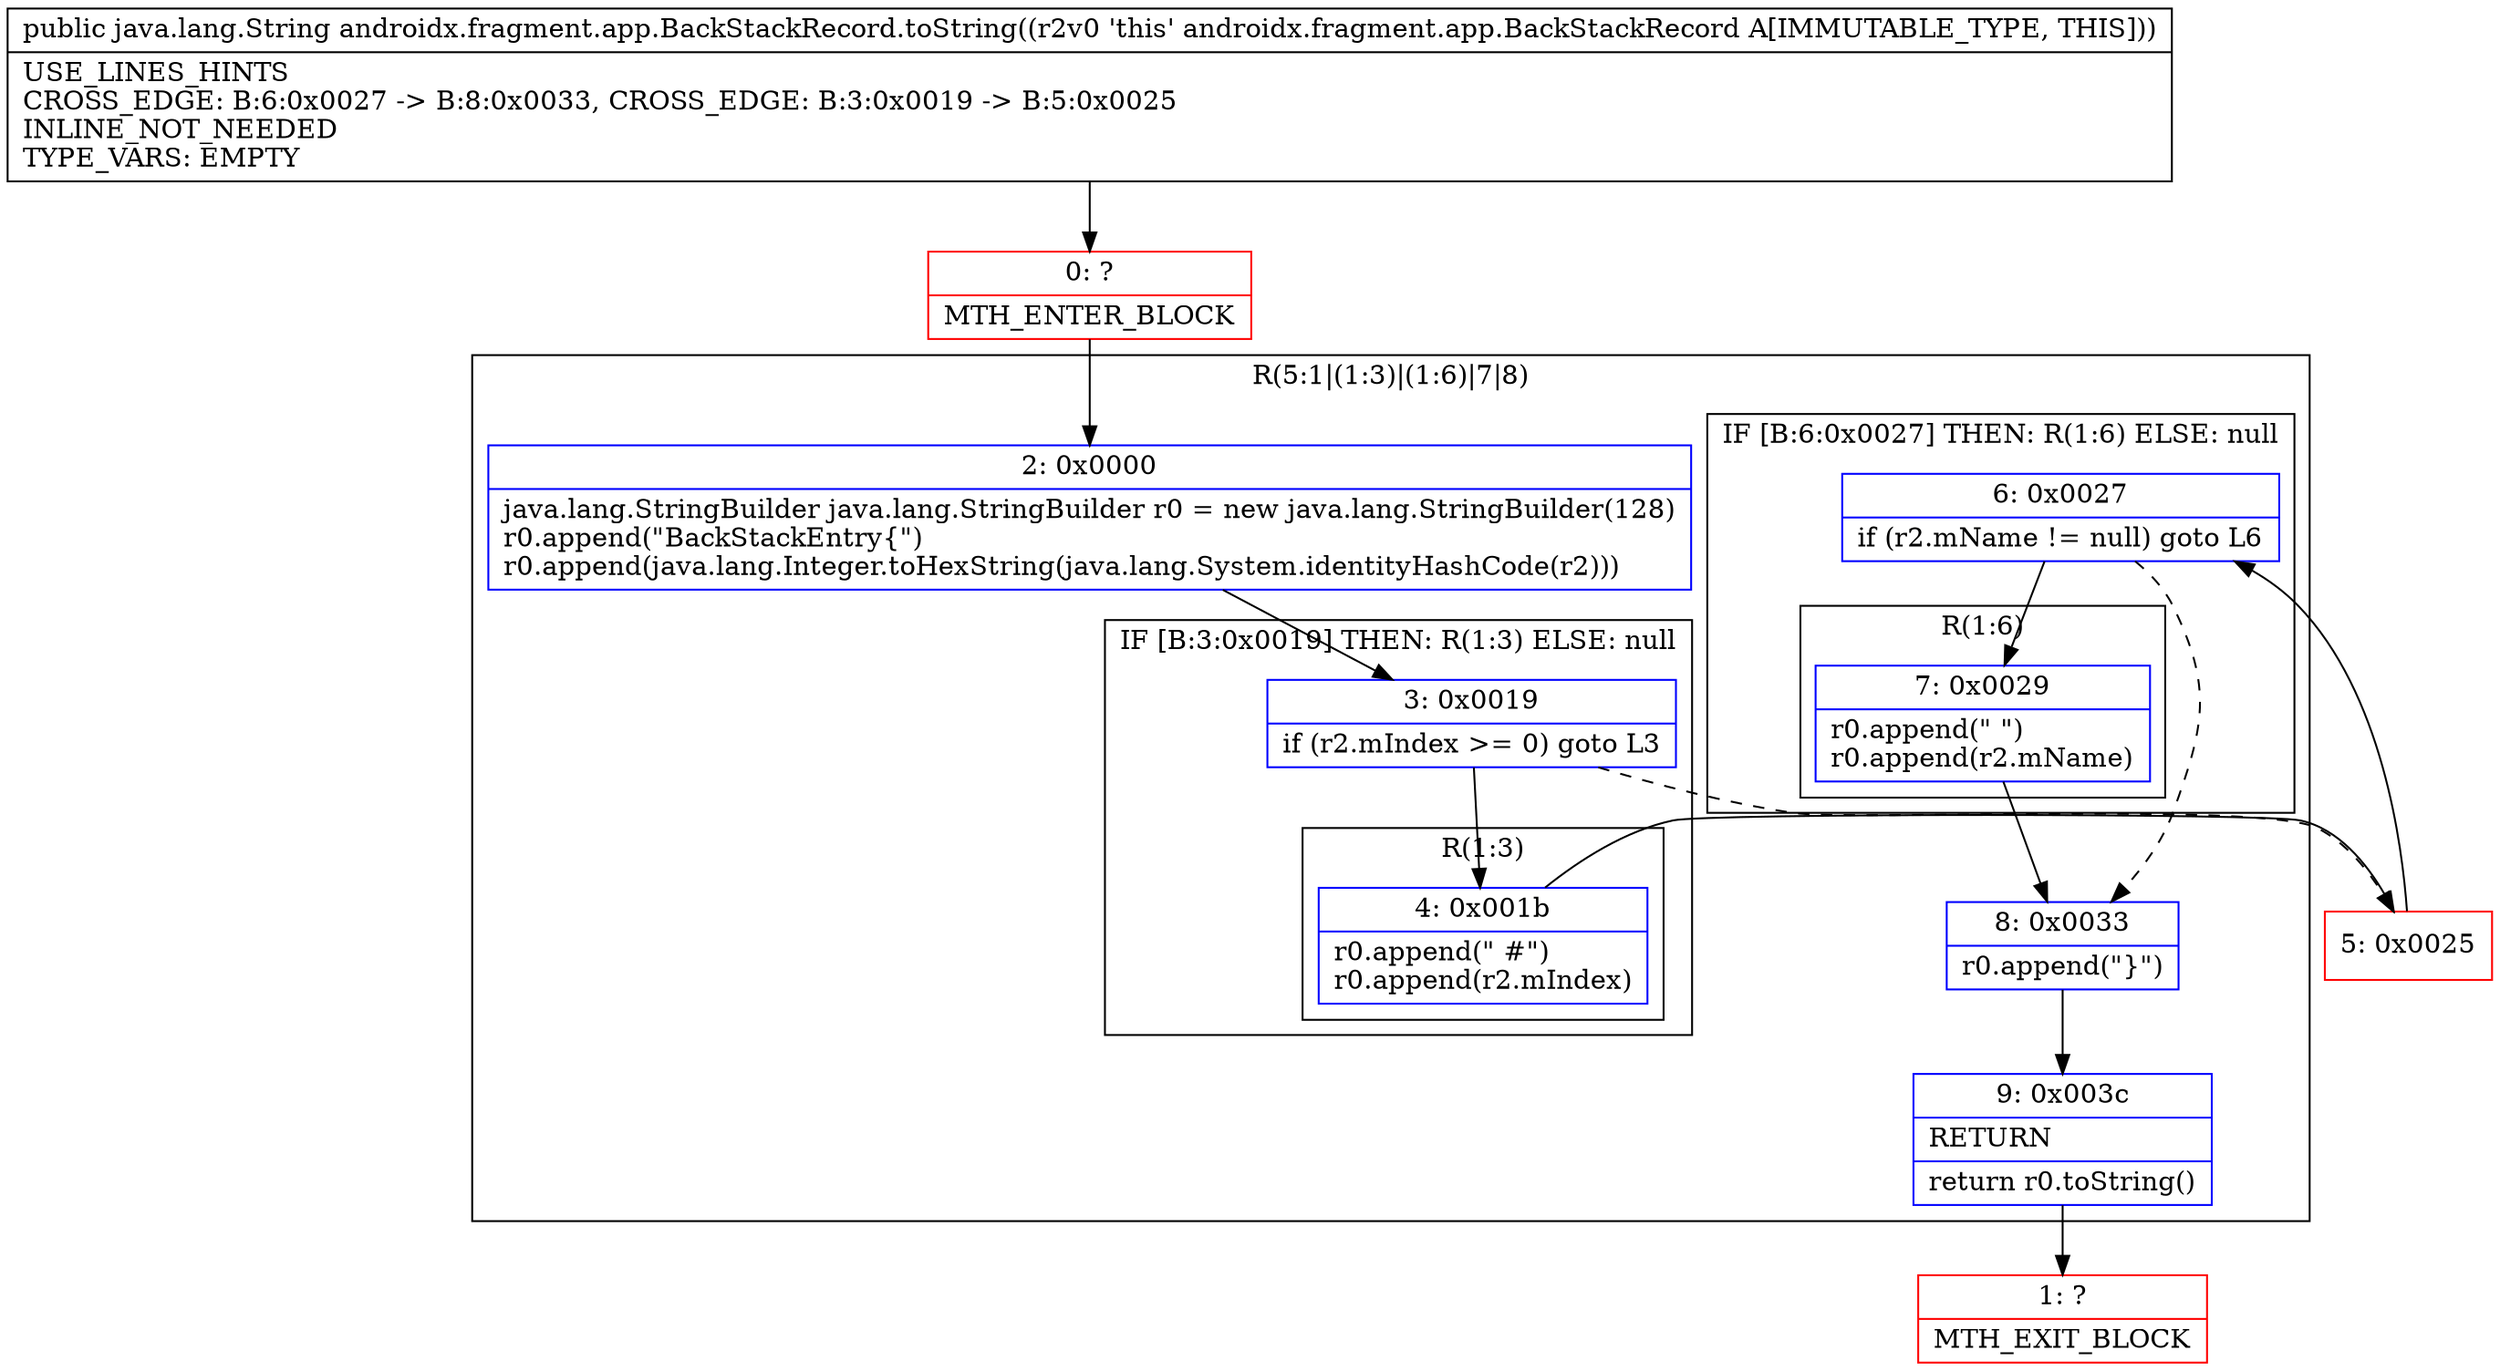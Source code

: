 digraph "CFG forandroidx.fragment.app.BackStackRecord.toString()Ljava\/lang\/String;" {
subgraph cluster_Region_647180018 {
label = "R(5:1|(1:3)|(1:6)|7|8)";
node [shape=record,color=blue];
Node_2 [shape=record,label="{2\:\ 0x0000|java.lang.StringBuilder java.lang.StringBuilder r0 = new java.lang.StringBuilder(128)\lr0.append(\"BackStackEntry\{\")\lr0.append(java.lang.Integer.toHexString(java.lang.System.identityHashCode(r2)))\l}"];
subgraph cluster_IfRegion_455604997 {
label = "IF [B:3:0x0019] THEN: R(1:3) ELSE: null";
node [shape=record,color=blue];
Node_3 [shape=record,label="{3\:\ 0x0019|if (r2.mIndex \>= 0) goto L3\l}"];
subgraph cluster_Region_262782460 {
label = "R(1:3)";
node [shape=record,color=blue];
Node_4 [shape=record,label="{4\:\ 0x001b|r0.append(\" #\")\lr0.append(r2.mIndex)\l}"];
}
}
subgraph cluster_IfRegion_331409842 {
label = "IF [B:6:0x0027] THEN: R(1:6) ELSE: null";
node [shape=record,color=blue];
Node_6 [shape=record,label="{6\:\ 0x0027|if (r2.mName != null) goto L6\l}"];
subgraph cluster_Region_1734792011 {
label = "R(1:6)";
node [shape=record,color=blue];
Node_7 [shape=record,label="{7\:\ 0x0029|r0.append(\" \")\lr0.append(r2.mName)\l}"];
}
}
Node_8 [shape=record,label="{8\:\ 0x0033|r0.append(\"\}\")\l}"];
Node_9 [shape=record,label="{9\:\ 0x003c|RETURN\l|return r0.toString()\l}"];
}
Node_0 [shape=record,color=red,label="{0\:\ ?|MTH_ENTER_BLOCK\l}"];
Node_5 [shape=record,color=red,label="{5\:\ 0x0025}"];
Node_1 [shape=record,color=red,label="{1\:\ ?|MTH_EXIT_BLOCK\l}"];
MethodNode[shape=record,label="{public java.lang.String androidx.fragment.app.BackStackRecord.toString((r2v0 'this' androidx.fragment.app.BackStackRecord A[IMMUTABLE_TYPE, THIS]))  | USE_LINES_HINTS\lCROSS_EDGE: B:6:0x0027 \-\> B:8:0x0033, CROSS_EDGE: B:3:0x0019 \-\> B:5:0x0025\lINLINE_NOT_NEEDED\lTYPE_VARS: EMPTY\l}"];
MethodNode -> Node_0;Node_2 -> Node_3;
Node_3 -> Node_4;
Node_3 -> Node_5[style=dashed];
Node_4 -> Node_5;
Node_6 -> Node_7;
Node_6 -> Node_8[style=dashed];
Node_7 -> Node_8;
Node_8 -> Node_9;
Node_9 -> Node_1;
Node_0 -> Node_2;
Node_5 -> Node_6;
}

